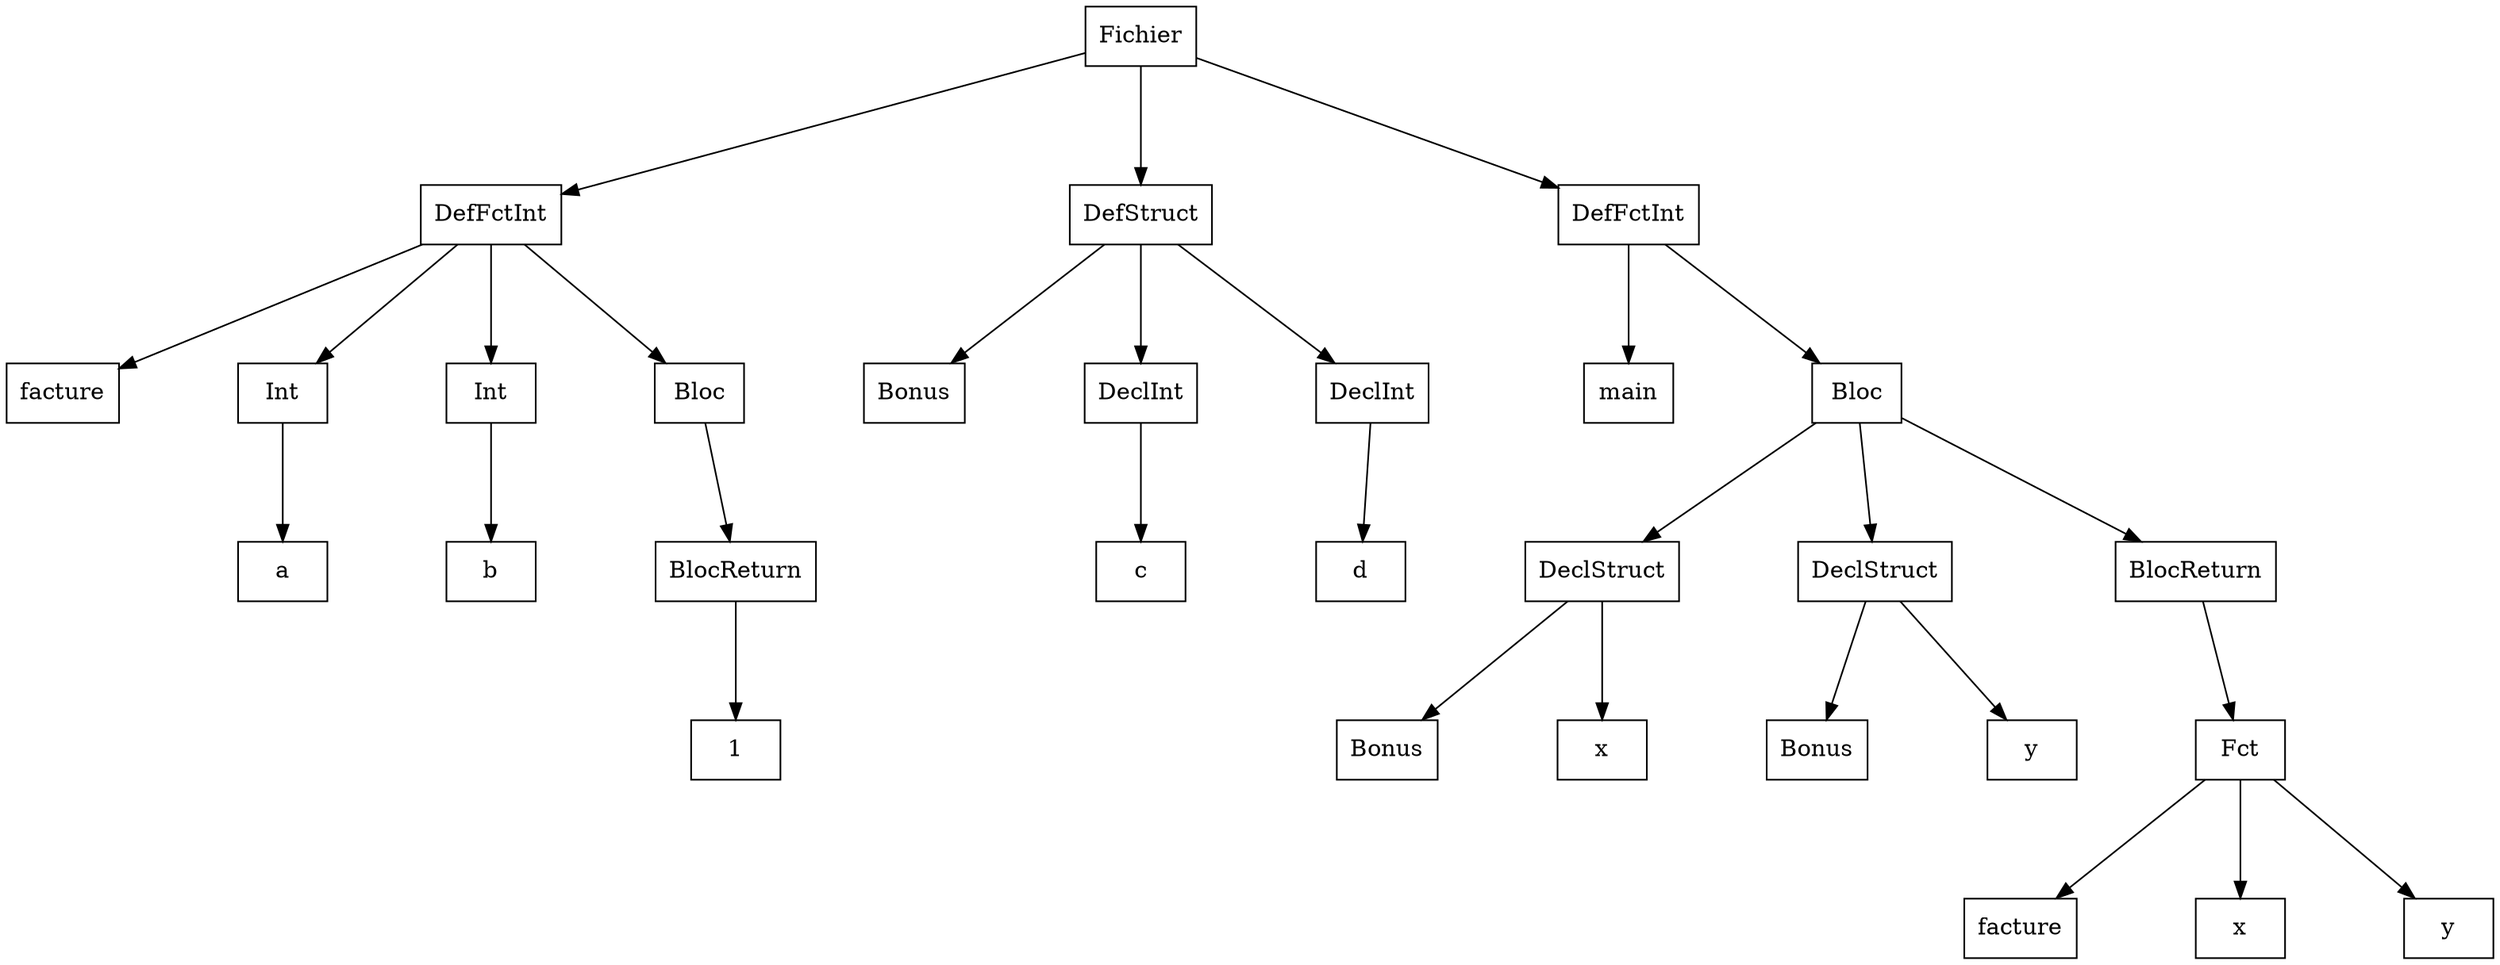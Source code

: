 digraph "ast"{

	nodesep=1;
	ranksep=1;

	N0 [label="Fichier", shape="box"];
	N1 [label="DefFctInt", shape="box"];
	N2 [label="facture", shape="box"];
	N3 [label="Int", shape="box"];
	N4 [label="a", shape="box"];
	N5 [label="Int", shape="box"];
	N6 [label="b", shape="box"];
	N7 [label="Bloc", shape="box"];
	N8 [label="BlocReturn", shape="box"];
	N9 [label="1", shape="box"];
	N10 [label="DefStruct", shape="box"];
	N11 [label="Bonus", shape="box"];
	N12 [label="DeclInt", shape="box"];
	N13 [label="c", shape="box"];
	N14 [label="DeclInt", shape="box"];
	N15 [label="d", shape="box"];
	N16 [label="DefFctInt", shape="box"];
	N17 [label="main", shape="box"];
	N18 [label="Bloc", shape="box"];
	N19 [label="DeclStruct", shape="box"];
	N20 [label="Bonus", shape="box"];
	N21 [label="x", shape="box"];
	N22 [label="DeclStruct", shape="box"];
	N23 [label="Bonus", shape="box"];
	N24 [label="y", shape="box"];
	N25 [label="BlocReturn", shape="box"];
	N26 [label="Fct", shape="box"];
	N27 [label="facture", shape="box"];
	N28 [label="x", shape="box"];
	N29 [label="y", shape="box"];

	N1 -> N2; 
	N3 -> N4; 
	N1 -> N3; 
	N5 -> N6; 
	N1 -> N5; 
	N8 -> N9; 
	N7 -> N8; 
	N1 -> N7; 
	N0 -> N1; 
	N10 -> N11; 
	N12 -> N13; 
	N10 -> N12; 
	N14 -> N15; 
	N10 -> N14; 
	N0 -> N10; 
	N16 -> N17; 
	N19 -> N20; 
	N19 -> N21; 
	N18 -> N19; 
	N22 -> N23; 
	N22 -> N24; 
	N18 -> N22; 
	N26 -> N27; 
	N26 -> N28; 
	N26 -> N29; 
	N25 -> N26; 
	N18 -> N25; 
	N16 -> N18; 
	N0 -> N16; 
}
